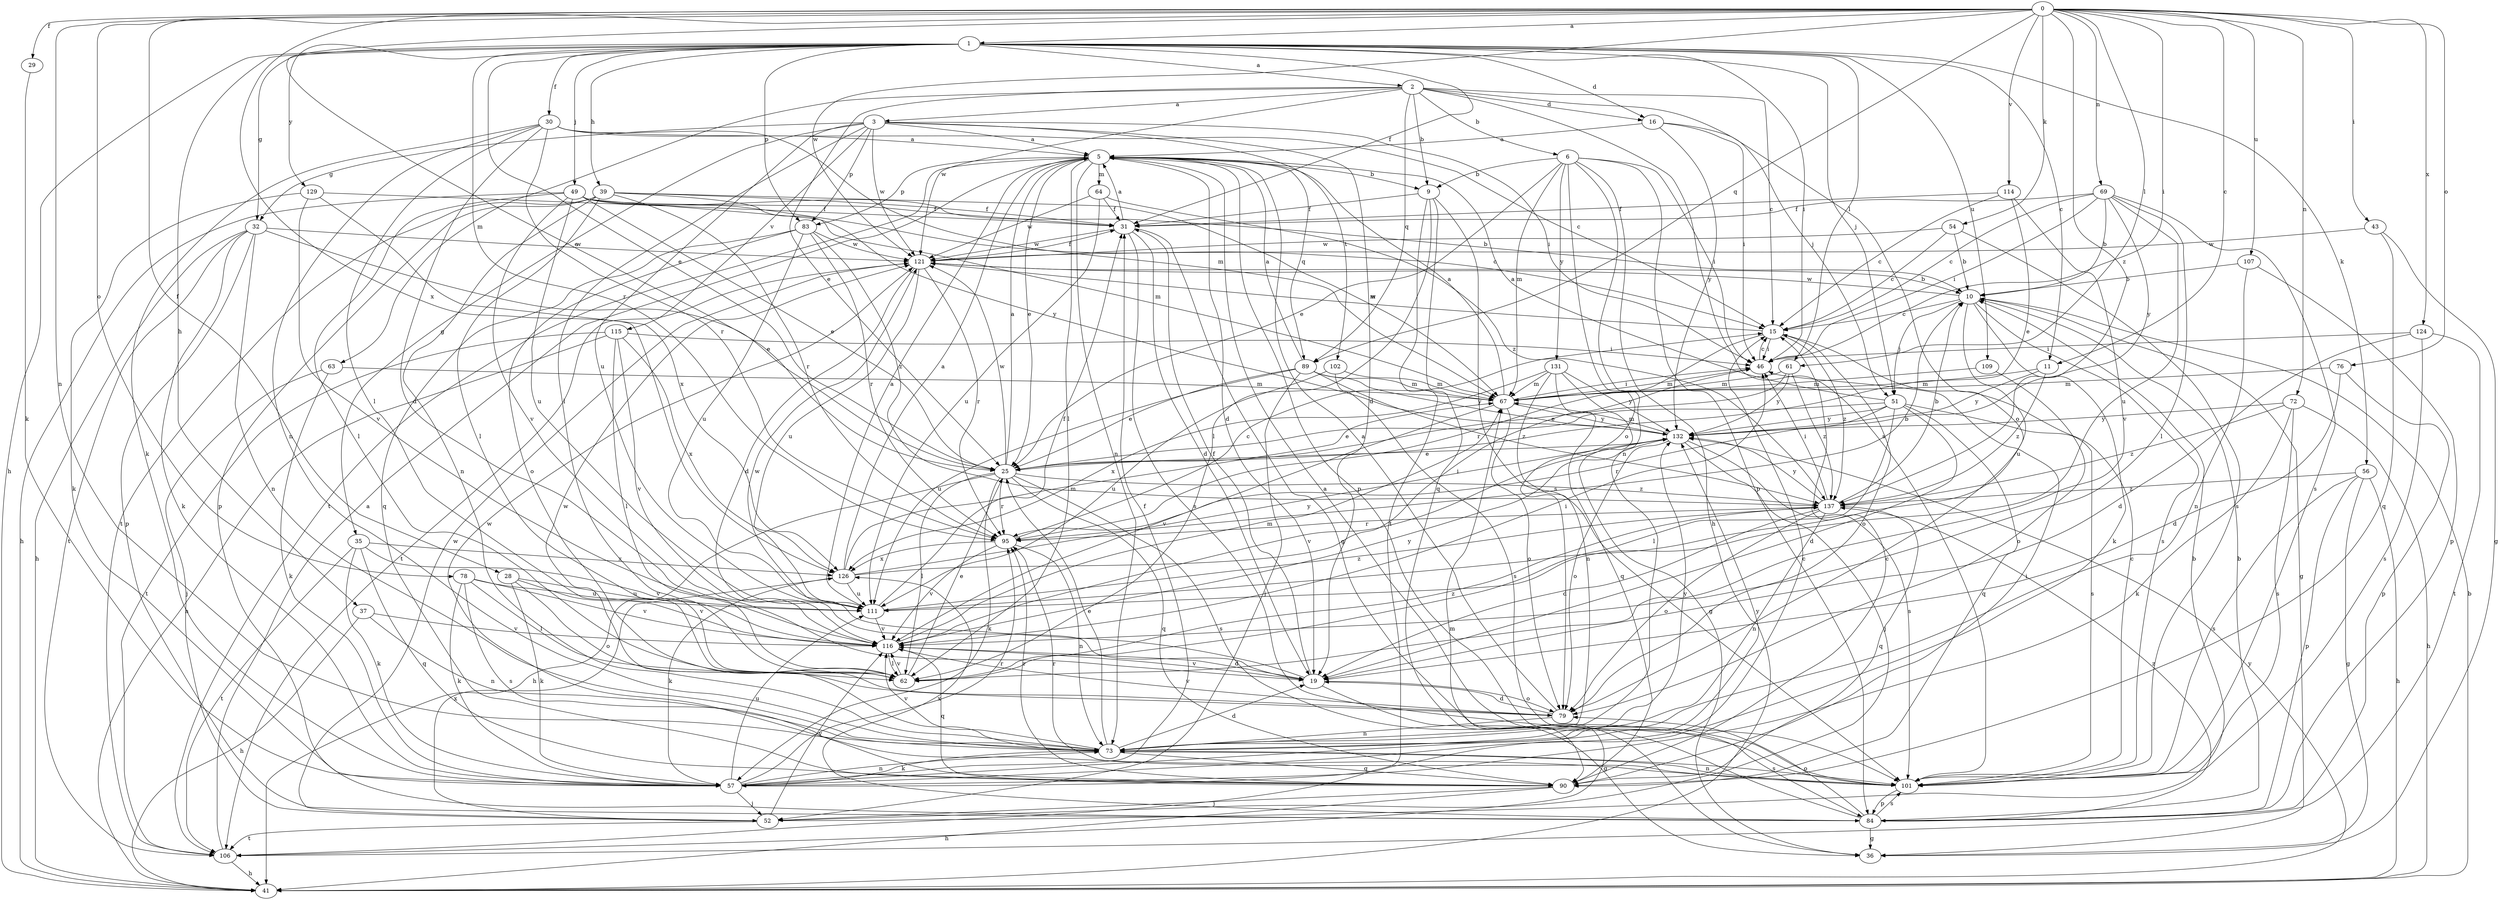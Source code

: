 strict digraph  {
0;
1;
2;
3;
5;
6;
9;
10;
11;
15;
16;
19;
25;
28;
29;
30;
31;
32;
35;
36;
37;
39;
41;
43;
46;
49;
51;
52;
54;
56;
57;
61;
62;
63;
64;
67;
69;
72;
73;
76;
78;
79;
83;
84;
89;
90;
95;
101;
102;
106;
107;
109;
111;
114;
115;
116;
121;
124;
126;
129;
131;
132;
137;
0 -> 1  [label=a];
0 -> 11  [label=c];
0 -> 25  [label=e];
0 -> 28  [label=f];
0 -> 29  [label=f];
0 -> 43  [label=i];
0 -> 46  [label=i];
0 -> 54  [label=k];
0 -> 61  [label=l];
0 -> 69  [label=n];
0 -> 72  [label=n];
0 -> 73  [label=n];
0 -> 76  [label=o];
0 -> 78  [label=o];
0 -> 89  [label=q];
0 -> 107  [label=u];
0 -> 114  [label=v];
0 -> 121  [label=w];
0 -> 124  [label=x];
0 -> 126  [label=x];
0 -> 137  [label=z];
1 -> 2  [label=a];
1 -> 11  [label=c];
1 -> 16  [label=d];
1 -> 25  [label=e];
1 -> 30  [label=f];
1 -> 31  [label=f];
1 -> 32  [label=g];
1 -> 37  [label=h];
1 -> 39  [label=h];
1 -> 41  [label=h];
1 -> 46  [label=i];
1 -> 49  [label=j];
1 -> 51  [label=j];
1 -> 56  [label=k];
1 -> 61  [label=l];
1 -> 83  [label=p];
1 -> 95  [label=r];
1 -> 109  [label=u];
1 -> 129  [label=y];
2 -> 3  [label=a];
2 -> 6  [label=b];
2 -> 9  [label=b];
2 -> 15  [label=c];
2 -> 16  [label=d];
2 -> 25  [label=e];
2 -> 51  [label=j];
2 -> 63  [label=m];
2 -> 89  [label=q];
2 -> 101  [label=s];
2 -> 121  [label=w];
3 -> 5  [label=a];
3 -> 19  [label=d];
3 -> 32  [label=g];
3 -> 35  [label=g];
3 -> 46  [label=i];
3 -> 62  [label=l];
3 -> 83  [label=p];
3 -> 102  [label=t];
3 -> 111  [label=u];
3 -> 115  [label=v];
3 -> 121  [label=w];
5 -> 9  [label=b];
5 -> 19  [label=d];
5 -> 25  [label=e];
5 -> 62  [label=l];
5 -> 64  [label=m];
5 -> 73  [label=n];
5 -> 83  [label=p];
5 -> 84  [label=p];
5 -> 89  [label=q];
5 -> 106  [label=t];
6 -> 9  [label=b];
6 -> 25  [label=e];
6 -> 41  [label=h];
6 -> 46  [label=i];
6 -> 67  [label=m];
6 -> 73  [label=n];
6 -> 79  [label=o];
6 -> 84  [label=p];
6 -> 131  [label=y];
9 -> 31  [label=f];
9 -> 62  [label=l];
9 -> 90  [label=q];
9 -> 101  [label=s];
9 -> 106  [label=t];
10 -> 15  [label=c];
10 -> 36  [label=g];
10 -> 51  [label=j];
10 -> 57  [label=k];
10 -> 101  [label=s];
10 -> 111  [label=u];
10 -> 121  [label=w];
11 -> 67  [label=m];
11 -> 132  [label=y];
11 -> 137  [label=z];
15 -> 46  [label=i];
15 -> 79  [label=o];
15 -> 95  [label=r];
15 -> 121  [label=w];
15 -> 137  [label=z];
16 -> 5  [label=a];
16 -> 46  [label=i];
16 -> 79  [label=o];
16 -> 132  [label=y];
19 -> 31  [label=f];
19 -> 36  [label=g];
19 -> 79  [label=o];
19 -> 116  [label=v];
19 -> 121  [label=w];
25 -> 5  [label=a];
25 -> 41  [label=h];
25 -> 57  [label=k];
25 -> 62  [label=l];
25 -> 90  [label=q];
25 -> 95  [label=r];
25 -> 101  [label=s];
25 -> 121  [label=w];
25 -> 137  [label=z];
28 -> 57  [label=k];
28 -> 79  [label=o];
28 -> 111  [label=u];
28 -> 116  [label=v];
29 -> 57  [label=k];
30 -> 5  [label=a];
30 -> 15  [label=c];
30 -> 19  [label=d];
30 -> 57  [label=k];
30 -> 62  [label=l];
30 -> 67  [label=m];
30 -> 73  [label=n];
30 -> 95  [label=r];
31 -> 5  [label=a];
31 -> 19  [label=d];
31 -> 36  [label=g];
31 -> 101  [label=s];
31 -> 121  [label=w];
32 -> 25  [label=e];
32 -> 41  [label=h];
32 -> 57  [label=k];
32 -> 73  [label=n];
32 -> 84  [label=p];
32 -> 106  [label=t];
32 -> 121  [label=w];
35 -> 57  [label=k];
35 -> 90  [label=q];
35 -> 106  [label=t];
35 -> 116  [label=v];
35 -> 126  [label=x];
37 -> 41  [label=h];
37 -> 73  [label=n];
37 -> 116  [label=v];
39 -> 31  [label=f];
39 -> 62  [label=l];
39 -> 67  [label=m];
39 -> 73  [label=n];
39 -> 84  [label=p];
39 -> 95  [label=r];
39 -> 106  [label=t];
39 -> 132  [label=y];
41 -> 10  [label=b];
41 -> 132  [label=y];
43 -> 36  [label=g];
43 -> 90  [label=q];
43 -> 121  [label=w];
46 -> 15  [label=c];
46 -> 67  [label=m];
49 -> 10  [label=b];
49 -> 15  [label=c];
49 -> 25  [label=e];
49 -> 31  [label=f];
49 -> 41  [label=h];
49 -> 62  [label=l];
49 -> 67  [label=m];
49 -> 111  [label=u];
49 -> 116  [label=v];
51 -> 5  [label=a];
51 -> 19  [label=d];
51 -> 25  [label=e];
51 -> 62  [label=l];
51 -> 90  [label=q];
51 -> 95  [label=r];
51 -> 101  [label=s];
51 -> 132  [label=y];
52 -> 10  [label=b];
52 -> 106  [label=t];
52 -> 116  [label=v];
52 -> 121  [label=w];
52 -> 126  [label=x];
54 -> 10  [label=b];
54 -> 15  [label=c];
54 -> 101  [label=s];
54 -> 121  [label=w];
56 -> 36  [label=g];
56 -> 41  [label=h];
56 -> 84  [label=p];
56 -> 101  [label=s];
56 -> 137  [label=z];
57 -> 15  [label=c];
57 -> 31  [label=f];
57 -> 52  [label=j];
57 -> 73  [label=n];
57 -> 95  [label=r];
57 -> 111  [label=u];
57 -> 132  [label=y];
61 -> 25  [label=e];
61 -> 67  [label=m];
61 -> 132  [label=y];
61 -> 137  [label=z];
62 -> 25  [label=e];
62 -> 116  [label=v];
62 -> 137  [label=z];
63 -> 52  [label=j];
63 -> 57  [label=k];
63 -> 67  [label=m];
64 -> 31  [label=f];
64 -> 111  [label=u];
64 -> 121  [label=w];
64 -> 137  [label=z];
67 -> 5  [label=a];
67 -> 46  [label=i];
67 -> 79  [label=o];
67 -> 116  [label=v];
67 -> 132  [label=y];
69 -> 10  [label=b];
69 -> 15  [label=c];
69 -> 31  [label=f];
69 -> 46  [label=i];
69 -> 62  [label=l];
69 -> 101  [label=s];
69 -> 111  [label=u];
69 -> 132  [label=y];
72 -> 41  [label=h];
72 -> 57  [label=k];
72 -> 101  [label=s];
72 -> 132  [label=y];
72 -> 137  [label=z];
73 -> 19  [label=d];
73 -> 25  [label=e];
73 -> 57  [label=k];
73 -> 90  [label=q];
73 -> 101  [label=s];
73 -> 116  [label=v];
73 -> 121  [label=w];
73 -> 132  [label=y];
76 -> 19  [label=d];
76 -> 67  [label=m];
76 -> 84  [label=p];
78 -> 57  [label=k];
78 -> 62  [label=l];
78 -> 101  [label=s];
78 -> 111  [label=u];
78 -> 116  [label=v];
79 -> 5  [label=a];
79 -> 19  [label=d];
79 -> 73  [label=n];
79 -> 116  [label=v];
83 -> 79  [label=o];
83 -> 90  [label=q];
83 -> 95  [label=r];
83 -> 111  [label=u];
83 -> 121  [label=w];
83 -> 137  [label=z];
84 -> 5  [label=a];
84 -> 10  [label=b];
84 -> 36  [label=g];
84 -> 79  [label=o];
84 -> 101  [label=s];
84 -> 126  [label=x];
84 -> 137  [label=z];
89 -> 5  [label=a];
89 -> 25  [label=e];
89 -> 52  [label=j];
89 -> 67  [label=m];
89 -> 111  [label=u];
89 -> 132  [label=y];
89 -> 137  [label=z];
90 -> 15  [label=c];
90 -> 41  [label=h];
90 -> 46  [label=i];
90 -> 52  [label=j];
90 -> 95  [label=r];
90 -> 121  [label=w];
95 -> 10  [label=b];
95 -> 15  [label=c];
95 -> 73  [label=n];
95 -> 116  [label=v];
95 -> 126  [label=x];
101 -> 15  [label=c];
101 -> 73  [label=n];
101 -> 84  [label=p];
101 -> 95  [label=r];
102 -> 67  [label=m];
102 -> 101  [label=s];
102 -> 111  [label=u];
106 -> 5  [label=a];
106 -> 41  [label=h];
106 -> 67  [label=m];
107 -> 10  [label=b];
107 -> 73  [label=n];
107 -> 84  [label=p];
109 -> 67  [label=m];
109 -> 79  [label=o];
111 -> 5  [label=a];
111 -> 31  [label=f];
111 -> 116  [label=v];
111 -> 137  [label=z];
114 -> 15  [label=c];
114 -> 25  [label=e];
114 -> 31  [label=f];
114 -> 116  [label=v];
115 -> 41  [label=h];
115 -> 46  [label=i];
115 -> 62  [label=l];
115 -> 106  [label=t];
115 -> 116  [label=v];
115 -> 126  [label=x];
116 -> 19  [label=d];
116 -> 46  [label=i];
116 -> 62  [label=l];
116 -> 67  [label=m];
116 -> 90  [label=q];
116 -> 132  [label=y];
121 -> 10  [label=b];
121 -> 19  [label=d];
121 -> 31  [label=f];
121 -> 95  [label=r];
121 -> 106  [label=t];
121 -> 111  [label=u];
124 -> 19  [label=d];
124 -> 46  [label=i];
124 -> 101  [label=s];
124 -> 106  [label=t];
126 -> 5  [label=a];
126 -> 46  [label=i];
126 -> 57  [label=k];
126 -> 67  [label=m];
126 -> 111  [label=u];
126 -> 132  [label=y];
129 -> 31  [label=f];
129 -> 57  [label=k];
129 -> 116  [label=v];
129 -> 126  [label=x];
131 -> 36  [label=g];
131 -> 67  [label=m];
131 -> 73  [label=n];
131 -> 90  [label=q];
131 -> 126  [label=x];
131 -> 132  [label=y];
132 -> 25  [label=e];
132 -> 52  [label=j];
132 -> 67  [label=m];
132 -> 79  [label=o];
132 -> 101  [label=s];
132 -> 116  [label=v];
137 -> 10  [label=b];
137 -> 19  [label=d];
137 -> 46  [label=i];
137 -> 73  [label=n];
137 -> 79  [label=o];
137 -> 90  [label=q];
137 -> 95  [label=r];
137 -> 132  [label=y];
}
